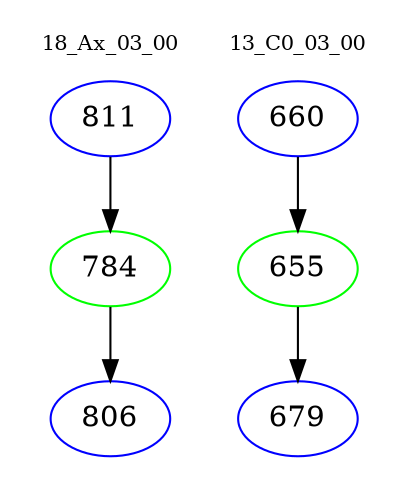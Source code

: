 digraph{
subgraph cluster_0 {
color = white
label = "18_Ax_03_00";
fontsize=10;
T0_811 [label="811", color="blue"]
T0_811 -> T0_784 [color="black"]
T0_784 [label="784", color="green"]
T0_784 -> T0_806 [color="black"]
T0_806 [label="806", color="blue"]
}
subgraph cluster_1 {
color = white
label = "13_C0_03_00";
fontsize=10;
T1_660 [label="660", color="blue"]
T1_660 -> T1_655 [color="black"]
T1_655 [label="655", color="green"]
T1_655 -> T1_679 [color="black"]
T1_679 [label="679", color="blue"]
}
}
